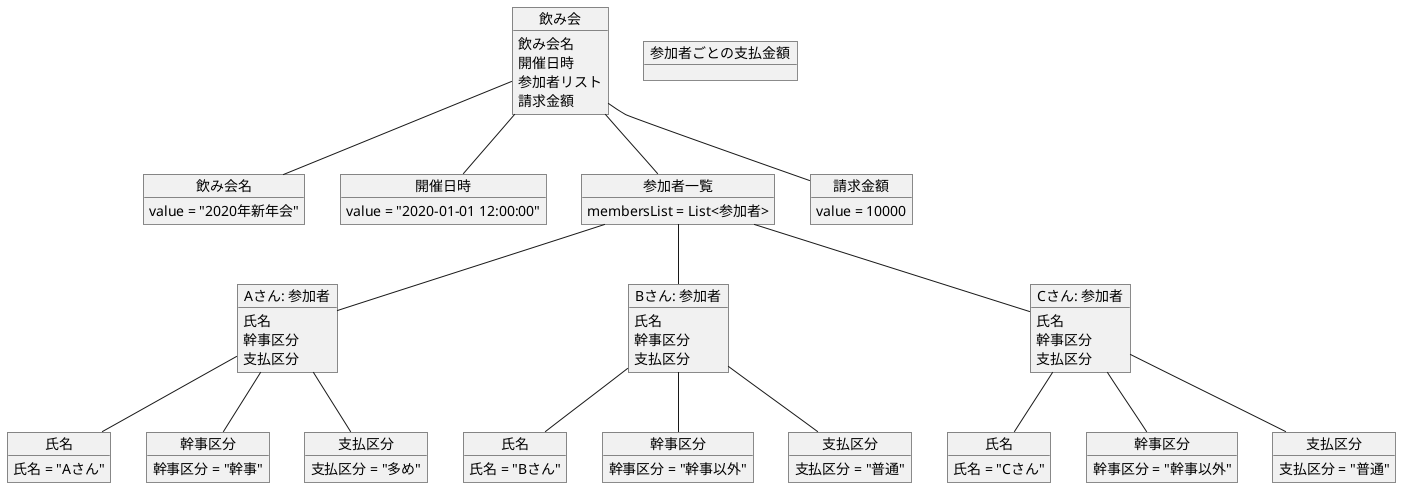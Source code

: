 @startuml
object "飲み会" as 飲み会
飲み会 : 飲み会名
飲み会 : 開催日時
飲み会 : 参加者リスト
飲み会 : 請求金額

object "飲み会名" as 飲み会名
飲み会名 : value = "2020年新年会"

object "開催日時" as 開催日時
開催日時 : value = "2020-01-01 12:00:00"


object "参加者一覧" as 参加者一覧
参加者一覧 : membersList = List<参加者>

object "Aさん: 参加者" as 参加者A
参加者A : 氏名
参加者A : 幹事区分
参加者A : 支払区分

object "氏名" as 氏名A
氏名A : 氏名 = "Aさん"

object "幹事区分" as 幹事区分A
幹事区分A : 幹事区分 = "幹事"

object "支払区分" as 支払区分A
支払区分A : 支払区分 = "多め"

参加者一覧 -- 参加者A
参加者A -- 氏名A
参加者A -- 幹事区分A
参加者A -- 支払区分A

object "Bさん: 参加者" as 参加者B
参加者B : 氏名
参加者B : 幹事区分
参加者B : 支払区分

object "氏名" as 氏名B
氏名B : 氏名 = "Bさん"

object "幹事区分" as 幹事区分B
幹事区分B : 幹事区分 = "幹事以外"

object "支払区分" as 支払区分B
支払区分B : 支払区分 = "普通"

参加者一覧 -- 参加者B
参加者B -- 氏名B
参加者B -- 幹事区分B
参加者B -- 支払区分B

object "Cさん: 参加者" as 参加者C
参加者C : 氏名
参加者C : 幹事区分
参加者C : 支払区分

object "氏名" as 氏名C
氏名C : 氏名 = "Cさん"

object "幹事区分" as 幹事区分C
幹事区分C : 幹事区分 = "幹事以外"

object "支払区分" as 支払区分C
支払区分C : 支払区分 = "普通"

参加者一覧 -- 参加者C
参加者C -- 氏名C
参加者C -- 幹事区分C
参加者C -- 支払区分C

object "請求金額" as 請求金額
請求金額 : value = 10000

object "参加者ごとの支払金額" as 参加者ごとの支払金額

飲み会 -- 飲み会名
飲み会 -- 開催日時
飲み会 -- 参加者一覧
飲み会 -- 請求金額

@enduml